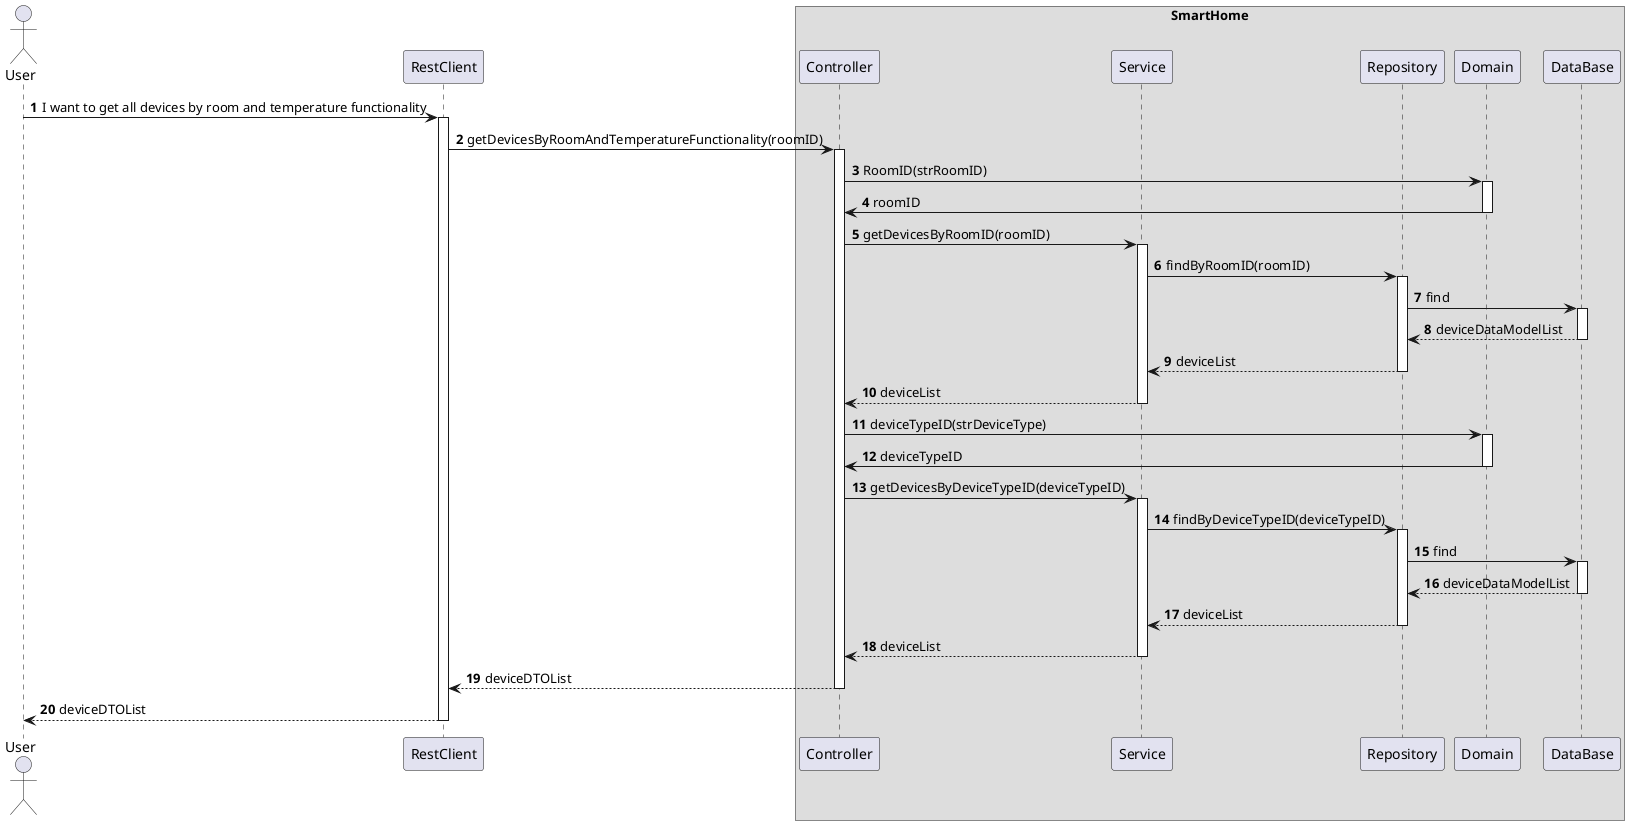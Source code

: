 @startuml
'https://plantuml.com/sequence-diagram
!pragma layout smetana

autonumber

actor "User" as User
participant "RestClient" as RC

box "SmartHome"
    participant "Controller" as CTRL
    participant "Service" as SV
    participant "Repository" as REPO
    participant "Domain" as DOM
    participant "DataBase" as BD
end box


User -> RC : I want to get all devices by room and temperature functionality
activate RC

RC -> CTRL : getDevicesByRoomAndTemperatureFunctionality(roomID)
activate CTRL

CTRL -> DOM : RoomID(strRoomID)
activate DOM

DOM -> CTRL : roomID
deactivate DOM

CTRL -> SV: getDevicesByRoomID(roomID)
activate SV

SV -> REPO : findByRoomID(roomID)
activate REPO

REPO -> BD : find
activate BD


BD --> REPO : deviceDataModelList
deactivate BD

REPO --> SV : deviceList
deactivate REPO

SV --> CTRL : deviceList
deactivate REPO
deactivate SV

CTRL -> DOM : deviceTypeID(strDeviceType)
activate DOM

DOM -> CTRL : deviceTypeID
deactivate DOM

CTRL -> SV : getDevicesByDeviceTypeID(deviceTypeID)
activate SV

SV -> REPO : findByDeviceTypeID(deviceTypeID)
activate REPO

REPO -> BD : find
activate BD

BD --> REPO : deviceDataModelList
deactivate BD

REPO --> SV : deviceList
deactivate REPO

SV --> CTRL : deviceList
deactivate SV

CTRL --> RC : deviceDTOList
deactivate CTRL

RC --> User :  deviceDTOList
deactivate RC


@enduml